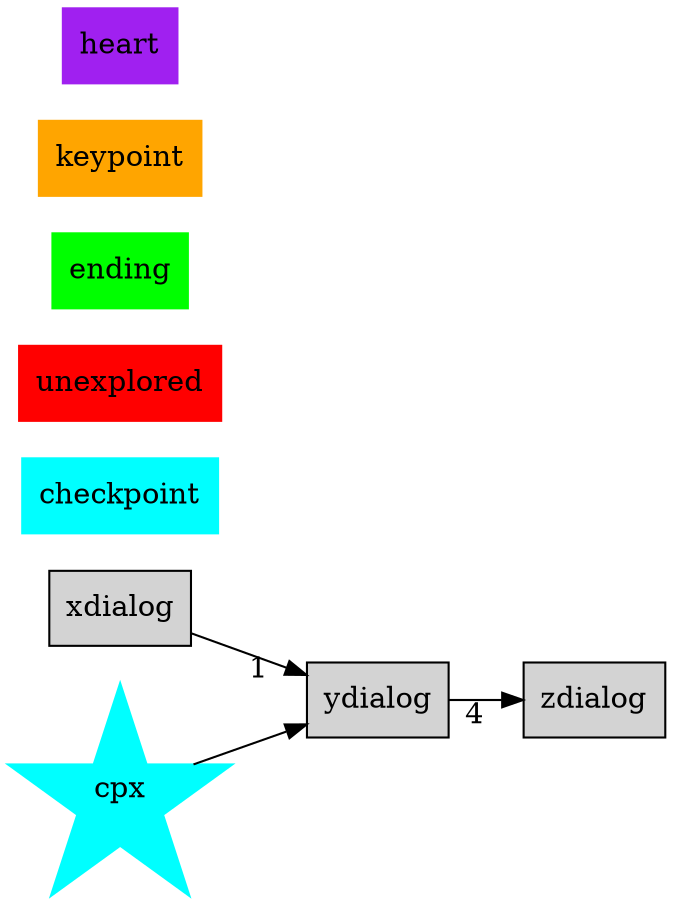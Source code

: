 
digraph G {
    rankdir=LR
    node [style=filled, shape=rect]
    // node [label="***"] //censure lol





    //links
    "xdialog" -> "ydialog"  [xlabel="1"]
    "ydialog" -> "zdialog"  [xlabel="4"]





    //legend
    "checkpoint" [color=cyan]
    "unexplored" [color=red]
    "ending" [color=green]
    "keypoint" [color=orange]
    "heart" [color=purple]


    //checkpoints
    cpX [shape=star, label="cpx", color=cyan]
    cpX -> "ydialog"
    


    //key points
    // keyxstart [label="key point\n(start)", shape=house, color=orange]
    // keyxend [label="key point\n(end)", shape=house, color=orange]
    // "xx" [fontcolor=orange]





    //event
    // "xx" [shape=circle]



    //dots
    // dotx [shape=point]
    // dotx -> "text1" [xlabel="?", arrowhead=none]
    // dotx -> "text2" [xlabel="?", arrowhead=none]


    //heart gain/lose
    // "xdialog" [xlabel="-1", color=purple]



    //ending
    // "xx" [color=green]


    //duplicata
    // "xx 1" [label="xx"]



    //special
    // "<FAIL>" [shape=doublecircle]
    // "<SUCCESS>" [shape=doublecircle]


}
